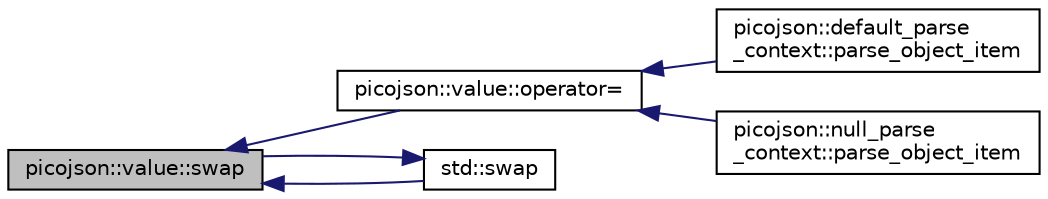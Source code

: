digraph "picojson::value::swap"
{
  edge [fontname="Helvetica",fontsize="10",labelfontname="Helvetica",labelfontsize="10"];
  node [fontname="Helvetica",fontsize="10",shape=record];
  rankdir="LR";
  Node89 [label="picojson::value::swap",height=0.2,width=0.4,color="black", fillcolor="grey75", style="filled", fontcolor="black"];
  Node89 -> Node90 [dir="back",color="midnightblue",fontsize="10",style="solid",fontname="Helvetica"];
  Node90 [label="picojson::value::operator=",height=0.2,width=0.4,color="black", fillcolor="white", style="filled",URL="$classpicojson_1_1value.html#acc5e4506e6a793af5132983573f9da6a"];
  Node90 -> Node91 [dir="back",color="midnightblue",fontsize="10",style="solid",fontname="Helvetica"];
  Node91 [label="picojson::default_parse\l_context::parse_object_item",height=0.2,width=0.4,color="black", fillcolor="white", style="filled",URL="$classpicojson_1_1default__parse__context.html#adf71929b098e4f4b5c32222af149655a"];
  Node90 -> Node92 [dir="back",color="midnightblue",fontsize="10",style="solid",fontname="Helvetica"];
  Node92 [label="picojson::null_parse\l_context::parse_object_item",height=0.2,width=0.4,color="black", fillcolor="white", style="filled",URL="$classpicojson_1_1null__parse__context.html#a97c4b81a984ea473fe56e09aed7b9ca6"];
  Node89 -> Node93 [dir="back",color="midnightblue",fontsize="10",style="solid",fontname="Helvetica"];
  Node93 [label="std::swap",height=0.2,width=0.4,color="black", fillcolor="white", style="filled",URL="$namespacestd.html#abb7e41c7063536ff6eeee4bb5f66de6c"];
  Node93 -> Node89 [dir="back",color="midnightblue",fontsize="10",style="solid",fontname="Helvetica"];
}
